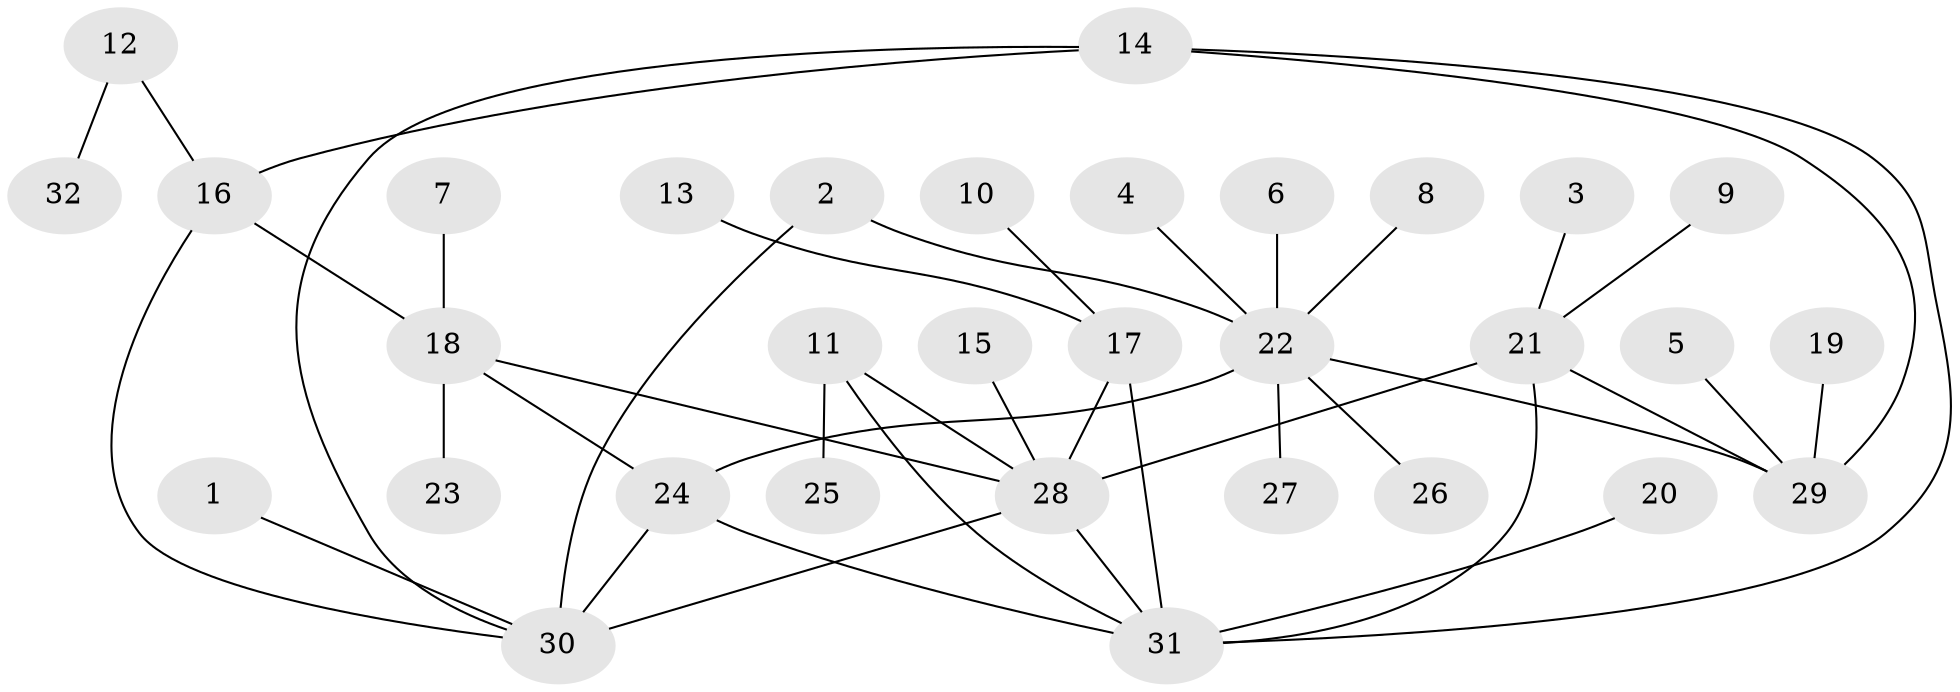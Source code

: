 // original degree distribution, {5: 0.07936507936507936, 3: 0.1111111111111111, 11: 0.015873015873015872, 9: 0.015873015873015872, 7: 0.031746031746031744, 2: 0.15873015873015872, 8: 0.015873015873015872, 6: 0.031746031746031744, 1: 0.5396825396825397}
// Generated by graph-tools (version 1.1) at 2025/26/03/09/25 03:26:47]
// undirected, 32 vertices, 42 edges
graph export_dot {
graph [start="1"]
  node [color=gray90,style=filled];
  1;
  2;
  3;
  4;
  5;
  6;
  7;
  8;
  9;
  10;
  11;
  12;
  13;
  14;
  15;
  16;
  17;
  18;
  19;
  20;
  21;
  22;
  23;
  24;
  25;
  26;
  27;
  28;
  29;
  30;
  31;
  32;
  1 -- 30 [weight=1.0];
  2 -- 22 [weight=1.0];
  2 -- 30 [weight=1.0];
  3 -- 21 [weight=1.0];
  4 -- 22 [weight=1.0];
  5 -- 29 [weight=1.0];
  6 -- 22 [weight=1.0];
  7 -- 18 [weight=1.0];
  8 -- 22 [weight=1.0];
  9 -- 21 [weight=1.0];
  10 -- 17 [weight=1.0];
  11 -- 25 [weight=1.0];
  11 -- 28 [weight=1.0];
  11 -- 31 [weight=1.0];
  12 -- 16 [weight=1.0];
  12 -- 32 [weight=1.0];
  13 -- 17 [weight=1.0];
  14 -- 16 [weight=1.0];
  14 -- 29 [weight=1.0];
  14 -- 30 [weight=1.0];
  14 -- 31 [weight=1.0];
  15 -- 28 [weight=1.0];
  16 -- 18 [weight=1.0];
  16 -- 30 [weight=1.0];
  17 -- 28 [weight=1.0];
  17 -- 31 [weight=1.0];
  18 -- 23 [weight=1.0];
  18 -- 24 [weight=1.0];
  18 -- 28 [weight=2.0];
  19 -- 29 [weight=1.0];
  20 -- 31 [weight=1.0];
  21 -- 28 [weight=1.0];
  21 -- 29 [weight=2.0];
  21 -- 31 [weight=1.0];
  22 -- 24 [weight=2.0];
  22 -- 26 [weight=1.0];
  22 -- 27 [weight=1.0];
  22 -- 29 [weight=1.0];
  24 -- 30 [weight=2.0];
  24 -- 31 [weight=1.0];
  28 -- 30 [weight=1.0];
  28 -- 31 [weight=1.0];
}
